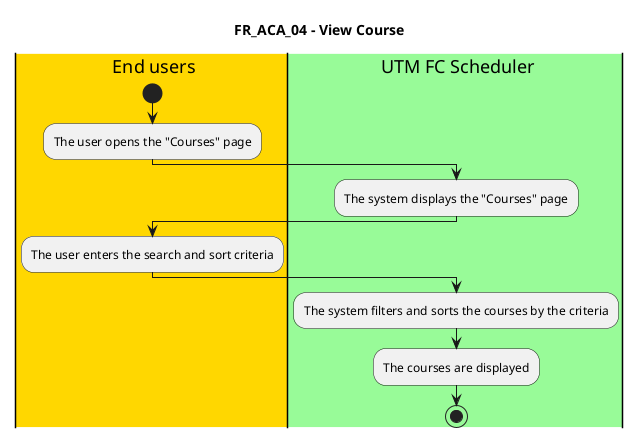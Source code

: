@startuml FR_ACA_04
title FR_ACA_04 - View Course


|#gold|eu| End users
|#palegreen|sys| UTM FC Scheduler

|eu|
start
:The user opens the "Courses" page;

|sys|
:The system displays the "Courses" page;

|eu|
:The user enters the search and sort criteria;

|sys|
:The system filters and sorts the courses by the criteria;
:The courses are displayed;

stop

@enduml
